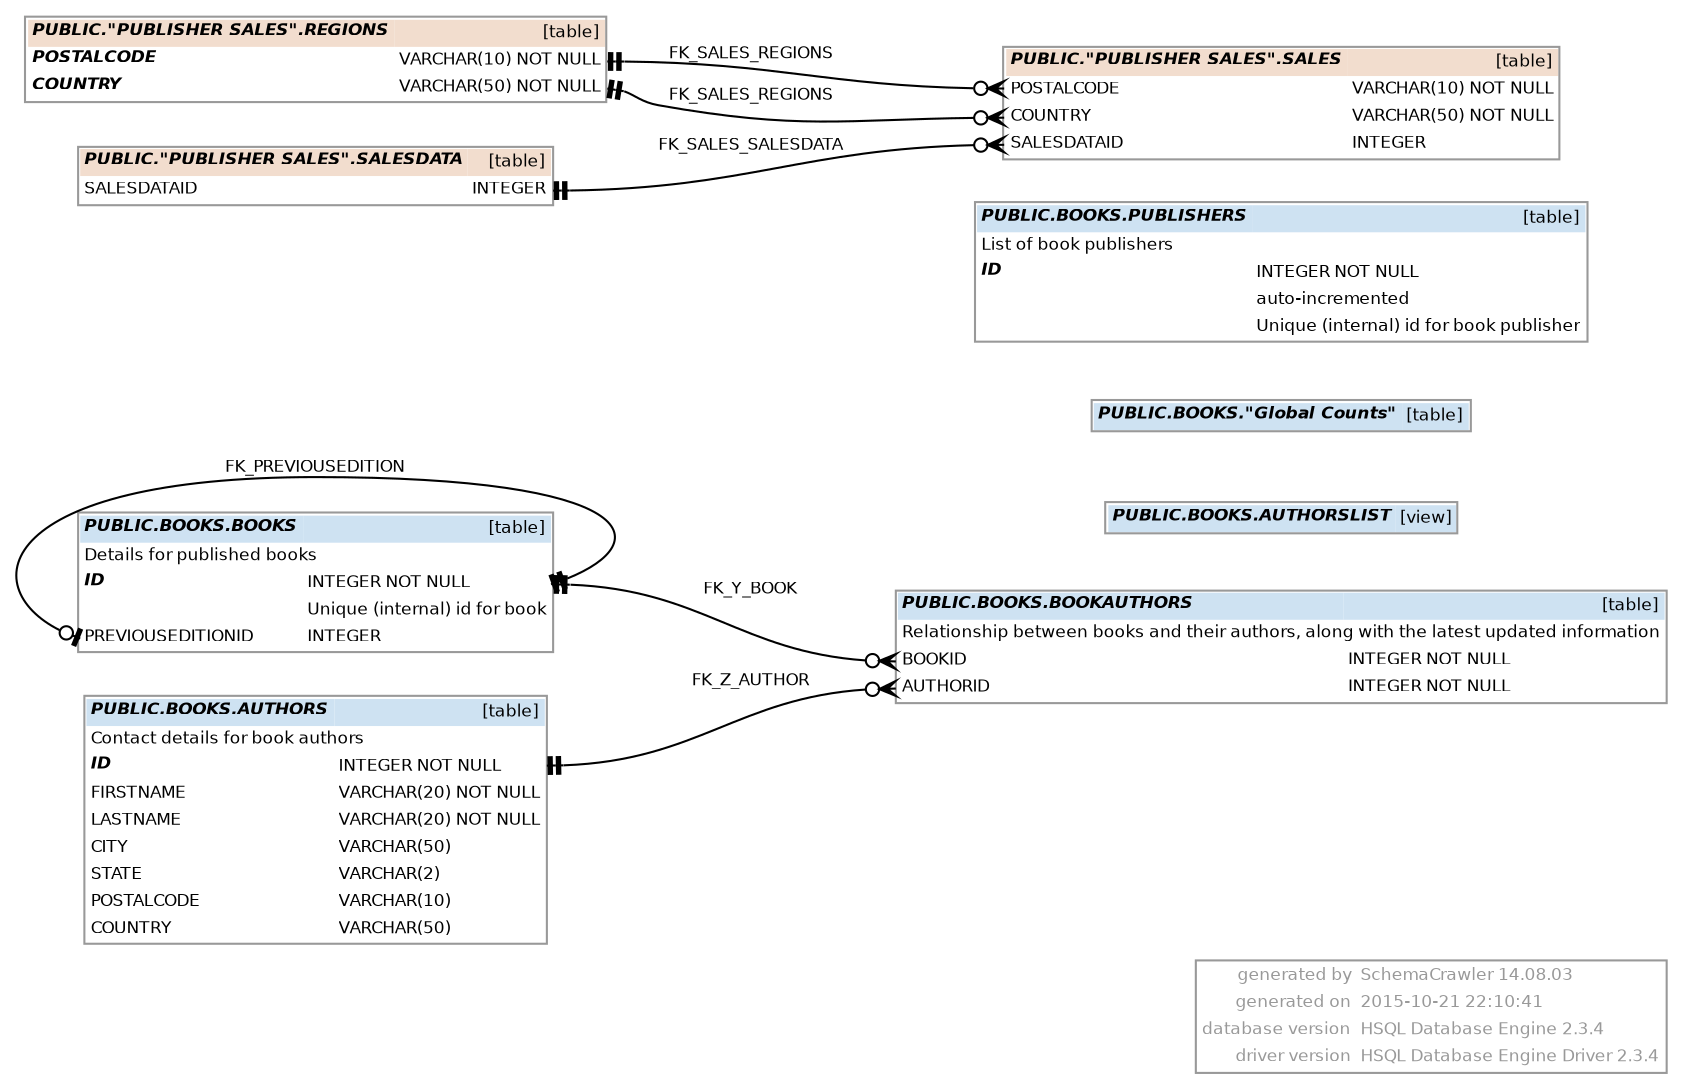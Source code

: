 digraph "SchemaCrawler_Diagram" {

  graph [
    nodesep="0.18"
    ranksep="0.46"
    rankdir="RL"
    fontname="Helvetica"
    fontsize="8"
  ];
  
  node [
    fontname="Helvetica"
    fontsize="8"
    shape="plaintext"
  ];
  
  edge [
    fontname="Helvetica"
    fontsize="8"  
    arrowsize="0.8"
  ];


  graph [fontcolor="#999999", 
    label=<
<table color="#999999" border="1" cellborder="0" cellspacing="0">
	<tr>
		<td align='right'>generated by</td>
		<td align='left'>SchemaCrawler 14.08.03</td>
	</tr>
	<tr>
		<td align='right'>generated on</td>
		<td align='left'>2015-10-21 22:10:41</td>
	</tr>
	<tr>
		<td align='right'>database version</td>
		<td align='left'>HSQL Database Engine 2.3.4</td>
	</tr>
	<tr>
		<td align='right'>driver version</td>
		<td align='left'>HSQL Database Engine Driver 2.3.4</td>
	</tr>
      </table>    >
    labeljust=r
    labelloc=b
  ];

  /* PUBLIC.BOOKS.AUTHORS -=-=-=-=-=-=-=-=-=-=-=-=-=- */
  "authors_dba8a1ff" [
    label=<
      <table border="1" cellborder="0" cellpadding="2" cellspacing="0" bgcolor="white" color="#999999">
	<tr>
		<td colspan='2' bgcolor='#CEE2F2' align='left'><b><i>PUBLIC.BOOKS.AUTHORS</i></b></td>
		<td bgcolor='#CEE2F2' align='right'>[table]</td>
	</tr>
	<tr>
		<td colspan='3' align='left'>Contact details for book authors</td>
	</tr>
	<tr>
		<td port='id_ecfc5f6a.start' align='left'><b><i>ID</i></b></td>
		<td align='left'> </td>
		<td port='id_ecfc5f6a.end' align='left'>INTEGER NOT NULL</td>
	</tr>
	<tr>
		<td port='firstname_212547ec.start' align='left'>FIRSTNAME</td>
		<td align='left'> </td>
		<td port='firstname_212547ec.end' align='left'>VARCHAR(20) NOT NULL</td>
	</tr>
	<tr>
		<td port='lastname_c2a4e130.start' align='left'>LASTNAME</td>
		<td align='left'> </td>
		<td port='lastname_c2a4e130.end' align='left'>VARCHAR(20) NOT NULL</td>
	</tr>
	<tr>
		<td port='city_9f5f8ffa.start' align='left'>CITY</td>
		<td align='left'> </td>
		<td port='city_9f5f8ffa.end' align='left'>VARCHAR(50)</td>
	</tr>
	<tr>
		<td port='state_4d789fc2.start' align='left'>STATE</td>
		<td align='left'> </td>
		<td port='state_4d789fc2.end' align='left'>VARCHAR(2)</td>
	</tr>
	<tr>
		<td port='postalcode_843cd087.start' align='left'>POSTALCODE</td>
		<td align='left'> </td>
		<td port='postalcode_843cd087.end' align='left'>VARCHAR(10)</td>
	</tr>
	<tr>
		<td port='country_7bfb2687.start' align='left'>COUNTRY</td>
		<td align='left'> </td>
		<td port='country_7bfb2687.end' align='left'>VARCHAR(50)</td>
	</tr>
      </table>
    >
  ];

  "bookauthors_aa4376":"authorid_19681b5e.start":w -> "authors_dba8a1ff":"id_ecfc5f6a.end":e [label=<FK_Z_AUTHOR> style="solid" dir="both" arrowhead="teetee" arrowtail="crowodot"];


  /* PUBLIC.BOOKS.AUTHORSLIST -=-=-=-=-=-=-=-=-=-=-=-=-=- */
  "authorslist_b29d331d" [
    label=<
      <table border="1" cellborder="0" cellpadding="2" cellspacing="0" bgcolor="white" color="#999999">
	<tr>
		<td colspan='2' bgcolor='#CEE2F2' align='left'><b><i>PUBLIC.BOOKS.AUTHORSLIST</i></b></td>
		<td bgcolor='#CEE2F2' align='right'>[view]</td>
	</tr>
      </table>
    >
  ];



  /* PUBLIC.BOOKS.BOOKAUTHORS -=-=-=-=-=-=-=-=-=-=-=-=-=- */
  "bookauthors_aa4376" [
    label=<
      <table border="1" cellborder="0" cellpadding="2" cellspacing="0" bgcolor="white" color="#999999">
	<tr>
		<td colspan='2' bgcolor='#CEE2F2' align='left'><b><i>PUBLIC.BOOKS.BOOKAUTHORS</i></b></td>
		<td bgcolor='#CEE2F2' align='right'>[table]</td>
	</tr>
	<tr>
		<td colspan='3' align='left'>Relationship between books and their authors, along with the latest updated information</td>
	</tr>
	<tr>
		<td port='bookid_931bd73c.start' align='left'>BOOKID</td>
		<td align='left'> </td>
		<td port='bookid_931bd73c.end' align='left'>INTEGER NOT NULL</td>
	</tr>
	<tr>
		<td port='authorid_19681b5e.start' align='left'>AUTHORID</td>
		<td align='left'> </td>
		<td port='authorid_19681b5e.end' align='left'>INTEGER NOT NULL</td>
	</tr>
      </table>
    >
  ];



  /* PUBLIC.BOOKS.BOOKS -=-=-=-=-=-=-=-=-=-=-=-=-=- */
  "books_afd2ba21" [
    label=<
      <table border="1" cellborder="0" cellpadding="2" cellspacing="0" bgcolor="white" color="#999999">
	<tr>
		<td colspan='2' bgcolor='#CEE2F2' align='left'><b><i>PUBLIC.BOOKS.BOOKS</i></b></td>
		<td bgcolor='#CEE2F2' align='right'>[table]</td>
	</tr>
	<tr>
		<td colspan='3' align='left'>Details for published books</td>
	</tr>
	<tr>
		<td port='id_bb8abc08.start' align='left'><b><i>ID</i></b></td>
		<td align='left'> </td>
		<td port='id_bb8abc08.end' align='left'>INTEGER NOT NULL</td>
	</tr>
	<tr>
		<td align='left'></td>
		<td align='left'> </td>
		<td align='left'>Unique (internal) id for book</td>
	</tr>
	<tr>
		<td port='previouseditionid_8c50cb95.start' align='left'>PREVIOUSEDITIONID</td>
		<td align='left'> </td>
		<td port='previouseditionid_8c50cb95.end' align='left'>INTEGER</td>
	</tr>
      </table>
    >
  ];

  "bookauthors_aa4376":"bookid_931bd73c.start":w -> "books_afd2ba21":"id_bb8abc08.end":e [label=<FK_Y_BOOK> style="solid" dir="both" arrowhead="teetee" arrowtail="crowodot"];
  "books_afd2ba21":"previouseditionid_8c50cb95.start":w -> "books_afd2ba21":"id_bb8abc08.end":e [label=<FK_PREVIOUSEDITION> style="solid" dir="both" arrowhead="teetee" arrowtail="teeodot"];


  /* PUBLIC.BOOKS."Global Counts" -=-=-=-=-=-=-=-=-=-=-=-=-=- */
  "globalcounts_2ab3635a" [
    label=<
      <table border="1" cellborder="0" cellpadding="2" cellspacing="0" bgcolor="white" color="#999999">
	<tr>
		<td colspan='2' bgcolor='#CEE2F2' align='left'><b><i>PUBLIC.BOOKS."Global Counts"</i></b></td>
		<td bgcolor='#CEE2F2' align='right'>[table]</td>
	</tr>
      </table>
    >
  ];



  /* PUBLIC.BOOKS.PUBLISHERS -=-=-=-=-=-=-=-=-=-=-=-=-=- */
  "publishers_b8da20c0" [
    label=<
      <table border="1" cellborder="0" cellpadding="2" cellspacing="0" bgcolor="white" color="#999999">
	<tr>
		<td colspan='2' bgcolor='#CEE2F2' align='left'><b><i>PUBLIC.BOOKS.PUBLISHERS</i></b></td>
		<td bgcolor='#CEE2F2' align='right'>[table]</td>
	</tr>
	<tr>
		<td colspan='3' align='left'>List of book publishers</td>
	</tr>
	<tr>
		<td port='id_6fc9dd09.start' align='left'><b><i>ID</i></b></td>
		<td align='left'> </td>
		<td port='id_6fc9dd09.end' align='left'>INTEGER NOT NULL</td>
	</tr>
	<tr>
		<td align='left'></td>
		<td align='left'> </td>
		<td align='left'>auto-incremented</td>
	</tr>
	<tr>
		<td align='left'></td>
		<td align='left'> </td>
		<td align='left'>Unique (internal) id for book publisher</td>
	</tr>
      </table>
    >
  ];



  /* PUBLIC."PUBLISHER SALES".REGIONS -=-=-=-=-=-=-=-=-=-=-=-=-=- */
  "regions_bc895c48" [
    label=<
      <table border="1" cellborder="0" cellpadding="2" cellspacing="0" bgcolor="white" color="#999999">
	<tr>
		<td colspan='2' bgcolor='#F2DDCE' align='left'><b><i>PUBLIC."PUBLISHER SALES".REGIONS</i></b></td>
		<td bgcolor='#F2DDCE' align='right'>[table]</td>
	</tr>
	<tr>
		<td port='postalcode_9b2bfe9e.start' align='left'><b><i>POSTALCODE</i></b></td>
		<td align='left'> </td>
		<td port='postalcode_9b2bfe9e.end' align='left'>VARCHAR(10) NOT NULL</td>
	</tr>
	<tr>
		<td port='country_7d0587d0.start' align='left'><b><i>COUNTRY</i></b></td>
		<td align='left'> </td>
		<td port='country_7d0587d0.end' align='left'>VARCHAR(50) NOT NULL</td>
	</tr>
      </table>
    >
  ];

  "sales_20be6f95":"postalcode_738bc931.start":w -> "regions_bc895c48":"postalcode_9b2bfe9e.end":e [label=<FK_SALES_REGIONS> style="solid" dir="both" arrowhead="teetee" arrowtail="crowodot"];
  "sales_20be6f95":"country_890cfe1d.start":w -> "regions_bc895c48":"country_7d0587d0.end":e [label=<FK_SALES_REGIONS> style="solid" dir="both" arrowhead="teetee" arrowtail="crowodot"];


  /* PUBLIC."PUBLISHER SALES".SALES -=-=-=-=-=-=-=-=-=-=-=-=-=- */
  "sales_20be6f95" [
    label=<
      <table border="1" cellborder="0" cellpadding="2" cellspacing="0" bgcolor="white" color="#999999">
	<tr>
		<td colspan='2' bgcolor='#F2DDCE' align='left'><b><i>PUBLIC."PUBLISHER SALES".SALES</i></b></td>
		<td bgcolor='#F2DDCE' align='right'>[table]</td>
	</tr>
	<tr>
		<td port='postalcode_738bc931.start' align='left'>POSTALCODE</td>
		<td align='left'> </td>
		<td port='postalcode_738bc931.end' align='left'>VARCHAR(10) NOT NULL</td>
	</tr>
	<tr>
		<td port='country_890cfe1d.start' align='left'>COUNTRY</td>
		<td align='left'> </td>
		<td port='country_890cfe1d.end' align='left'>VARCHAR(50) NOT NULL</td>
	</tr>
	<tr>
		<td port='salesdataid_e6f60d58.start' align='left'>SALESDATAID</td>
		<td align='left'> </td>
		<td port='salesdataid_e6f60d58.end' align='left'>INTEGER</td>
	</tr>
      </table>
    >
  ];



  /* PUBLIC."PUBLISHER SALES".SALESDATA -=-=-=-=-=-=-=-=-=-=-=-=-=- */
  "salesdata_b64284bf" [
    label=<
      <table border="1" cellborder="0" cellpadding="2" cellspacing="0" bgcolor="white" color="#999999">
	<tr>
		<td colspan='2' bgcolor='#F2DDCE' align='left'><b><i>PUBLIC."PUBLISHER SALES".SALESDATA</i></b></td>
		<td bgcolor='#F2DDCE' align='right'>[table]</td>
	</tr>
	<tr>
		<td port='salesdataid_3781b382.start' align='left'>SALESDATAID</td>
		<td align='left'> </td>
		<td port='salesdataid_3781b382.end' align='left'>INTEGER</td>
	</tr>
      </table>
    >
  ];

  "sales_20be6f95":"salesdataid_e6f60d58.start":w -> "salesdata_b64284bf":"salesdataid_3781b382.end":e [label=<FK_SALES_SALESDATA> style="solid" dir="both" arrowhead="teetee" arrowtail="crowodot"];


}
